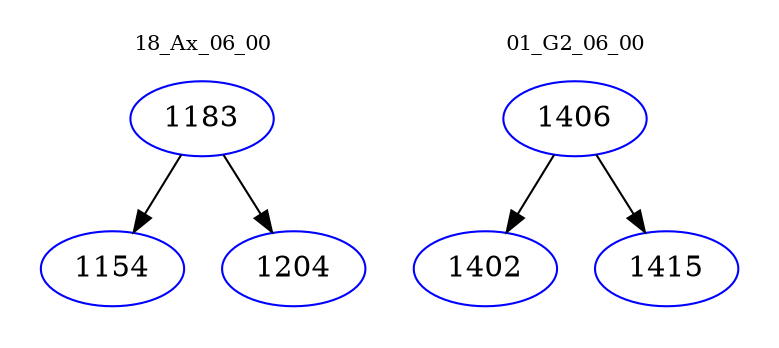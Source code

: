 digraph{
subgraph cluster_0 {
color = white
label = "18_Ax_06_00";
fontsize=10;
T0_1183 [label="1183", color="blue"]
T0_1183 -> T0_1154 [color="black"]
T0_1154 [label="1154", color="blue"]
T0_1183 -> T0_1204 [color="black"]
T0_1204 [label="1204", color="blue"]
}
subgraph cluster_1 {
color = white
label = "01_G2_06_00";
fontsize=10;
T1_1406 [label="1406", color="blue"]
T1_1406 -> T1_1402 [color="black"]
T1_1402 [label="1402", color="blue"]
T1_1406 -> T1_1415 [color="black"]
T1_1415 [label="1415", color="blue"]
}
}

